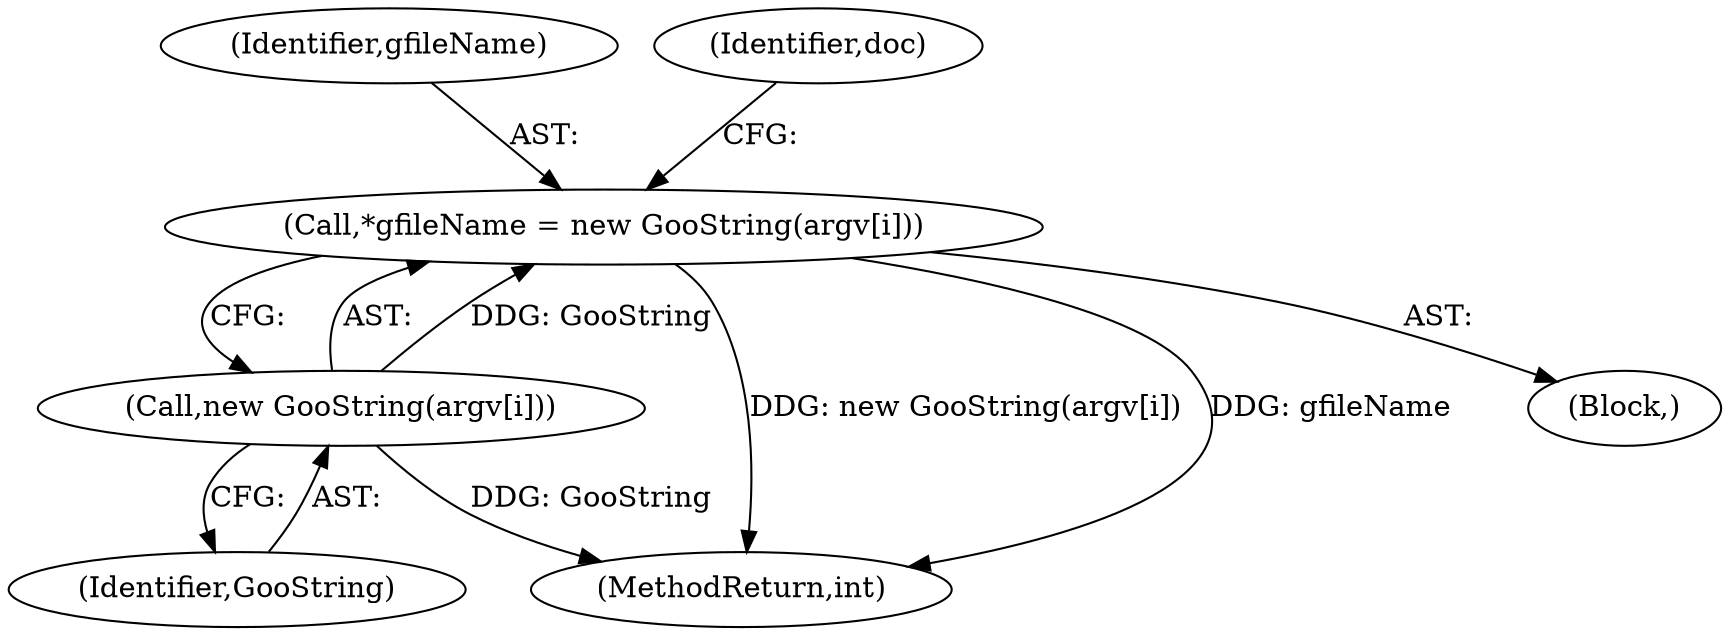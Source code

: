digraph "0_poppler_5c9b08a875b07853be6c44e43ff5f7f059df666a@pointer" {
"1000212" [label="(Call,*gfileName = new GooString(argv[i]))"];
"1000214" [label="(Call,new GooString(argv[i]))"];
"1001120" [label="(MethodReturn,int)"];
"1000213" [label="(Identifier,gfileName)"];
"1000214" [label="(Call,new GooString(argv[i]))"];
"1000215" [label="(Identifier,GooString)"];
"1000218" [label="(Identifier,doc)"];
"1000212" [label="(Call,*gfileName = new GooString(argv[i]))"];
"1000210" [label="(Block,)"];
"1000212" -> "1000210"  [label="AST: "];
"1000212" -> "1000214"  [label="CFG: "];
"1000213" -> "1000212"  [label="AST: "];
"1000214" -> "1000212"  [label="AST: "];
"1000218" -> "1000212"  [label="CFG: "];
"1000212" -> "1001120"  [label="DDG: new GooString(argv[i])"];
"1000212" -> "1001120"  [label="DDG: gfileName"];
"1000214" -> "1000212"  [label="DDG: GooString"];
"1000214" -> "1000215"  [label="CFG: "];
"1000215" -> "1000214"  [label="AST: "];
"1000214" -> "1001120"  [label="DDG: GooString"];
}
